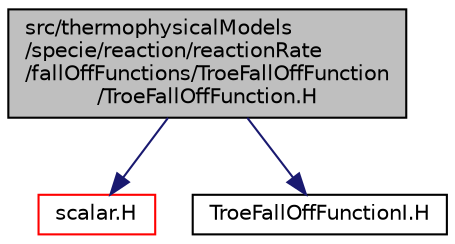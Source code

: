 digraph "src/thermophysicalModels/specie/reaction/reactionRate/fallOffFunctions/TroeFallOffFunction/TroeFallOffFunction.H"
{
  bgcolor="transparent";
  edge [fontname="Helvetica",fontsize="10",labelfontname="Helvetica",labelfontsize="10"];
  node [fontname="Helvetica",fontsize="10",shape=record];
  Node1 [label="src/thermophysicalModels\l/specie/reaction/reactionRate\l/fallOffFunctions/TroeFallOffFunction\l/TroeFallOffFunction.H",height=0.2,width=0.4,color="black", fillcolor="grey75", style="filled", fontcolor="black"];
  Node1 -> Node2 [color="midnightblue",fontsize="10",style="solid",fontname="Helvetica"];
  Node2 [label="scalar.H",height=0.2,width=0.4,color="red",URL="$a09115.html"];
  Node1 -> Node3 [color="midnightblue",fontsize="10",style="solid",fontname="Helvetica"];
  Node3 [label="TroeFallOffFunctionI.H",height=0.2,width=0.4,color="black",URL="$a10546.html"];
}

